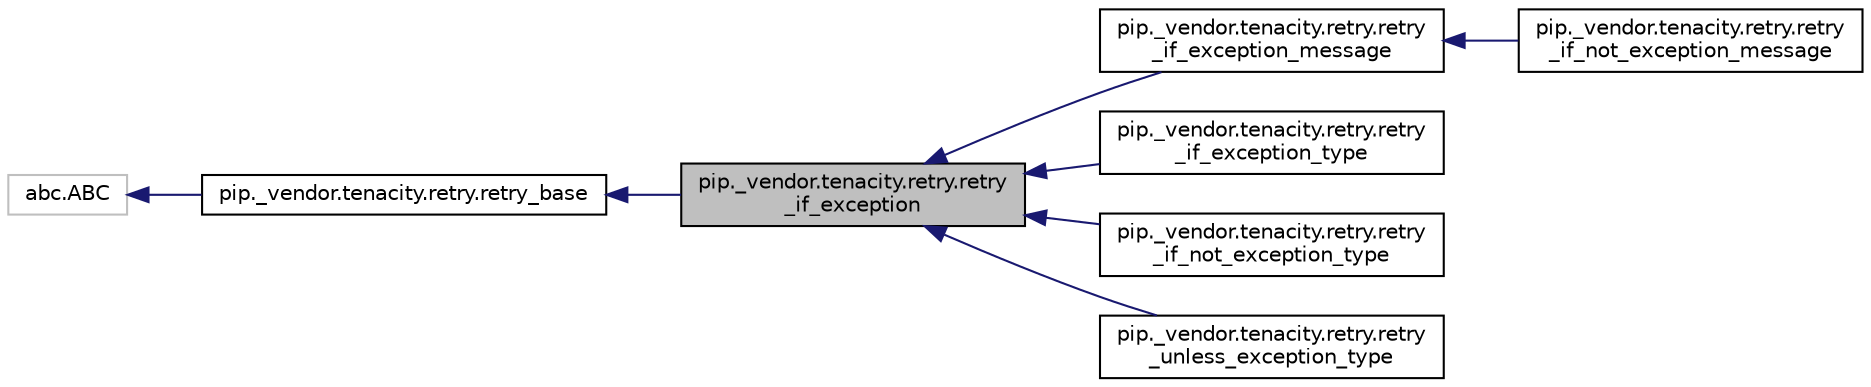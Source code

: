 digraph "pip._vendor.tenacity.retry.retry_if_exception"
{
 // LATEX_PDF_SIZE
  edge [fontname="Helvetica",fontsize="10",labelfontname="Helvetica",labelfontsize="10"];
  node [fontname="Helvetica",fontsize="10",shape=record];
  rankdir="LR";
  Node1 [label="pip._vendor.tenacity.retry.retry\l_if_exception",height=0.2,width=0.4,color="black", fillcolor="grey75", style="filled", fontcolor="black",tooltip=" "];
  Node2 -> Node1 [dir="back",color="midnightblue",fontsize="10",style="solid"];
  Node2 [label="pip._vendor.tenacity.retry.retry_base",height=0.2,width=0.4,color="black", fillcolor="white", style="filled",URL="$classpip_1_1__vendor_1_1tenacity_1_1retry_1_1retry__base.html",tooltip=" "];
  Node3 -> Node2 [dir="back",color="midnightblue",fontsize="10",style="solid"];
  Node3 [label="abc.ABC",height=0.2,width=0.4,color="grey75", fillcolor="white", style="filled",tooltip=" "];
  Node1 -> Node4 [dir="back",color="midnightblue",fontsize="10",style="solid"];
  Node4 [label="pip._vendor.tenacity.retry.retry\l_if_exception_message",height=0.2,width=0.4,color="black", fillcolor="white", style="filled",URL="$classpip_1_1__vendor_1_1tenacity_1_1retry_1_1retry__if__exception__message.html",tooltip=" "];
  Node4 -> Node5 [dir="back",color="midnightblue",fontsize="10",style="solid"];
  Node5 [label="pip._vendor.tenacity.retry.retry\l_if_not_exception_message",height=0.2,width=0.4,color="black", fillcolor="white", style="filled",URL="$classpip_1_1__vendor_1_1tenacity_1_1retry_1_1retry__if__not__exception__message.html",tooltip=" "];
  Node1 -> Node6 [dir="back",color="midnightblue",fontsize="10",style="solid"];
  Node6 [label="pip._vendor.tenacity.retry.retry\l_if_exception_type",height=0.2,width=0.4,color="black", fillcolor="white", style="filled",URL="$classpip_1_1__vendor_1_1tenacity_1_1retry_1_1retry__if__exception__type.html",tooltip=" "];
  Node1 -> Node7 [dir="back",color="midnightblue",fontsize="10",style="solid"];
  Node7 [label="pip._vendor.tenacity.retry.retry\l_if_not_exception_type",height=0.2,width=0.4,color="black", fillcolor="white", style="filled",URL="$classpip_1_1__vendor_1_1tenacity_1_1retry_1_1retry__if__not__exception__type.html",tooltip=" "];
  Node1 -> Node8 [dir="back",color="midnightblue",fontsize="10",style="solid"];
  Node8 [label="pip._vendor.tenacity.retry.retry\l_unless_exception_type",height=0.2,width=0.4,color="black", fillcolor="white", style="filled",URL="$classpip_1_1__vendor_1_1tenacity_1_1retry_1_1retry__unless__exception__type.html",tooltip=" "];
}
